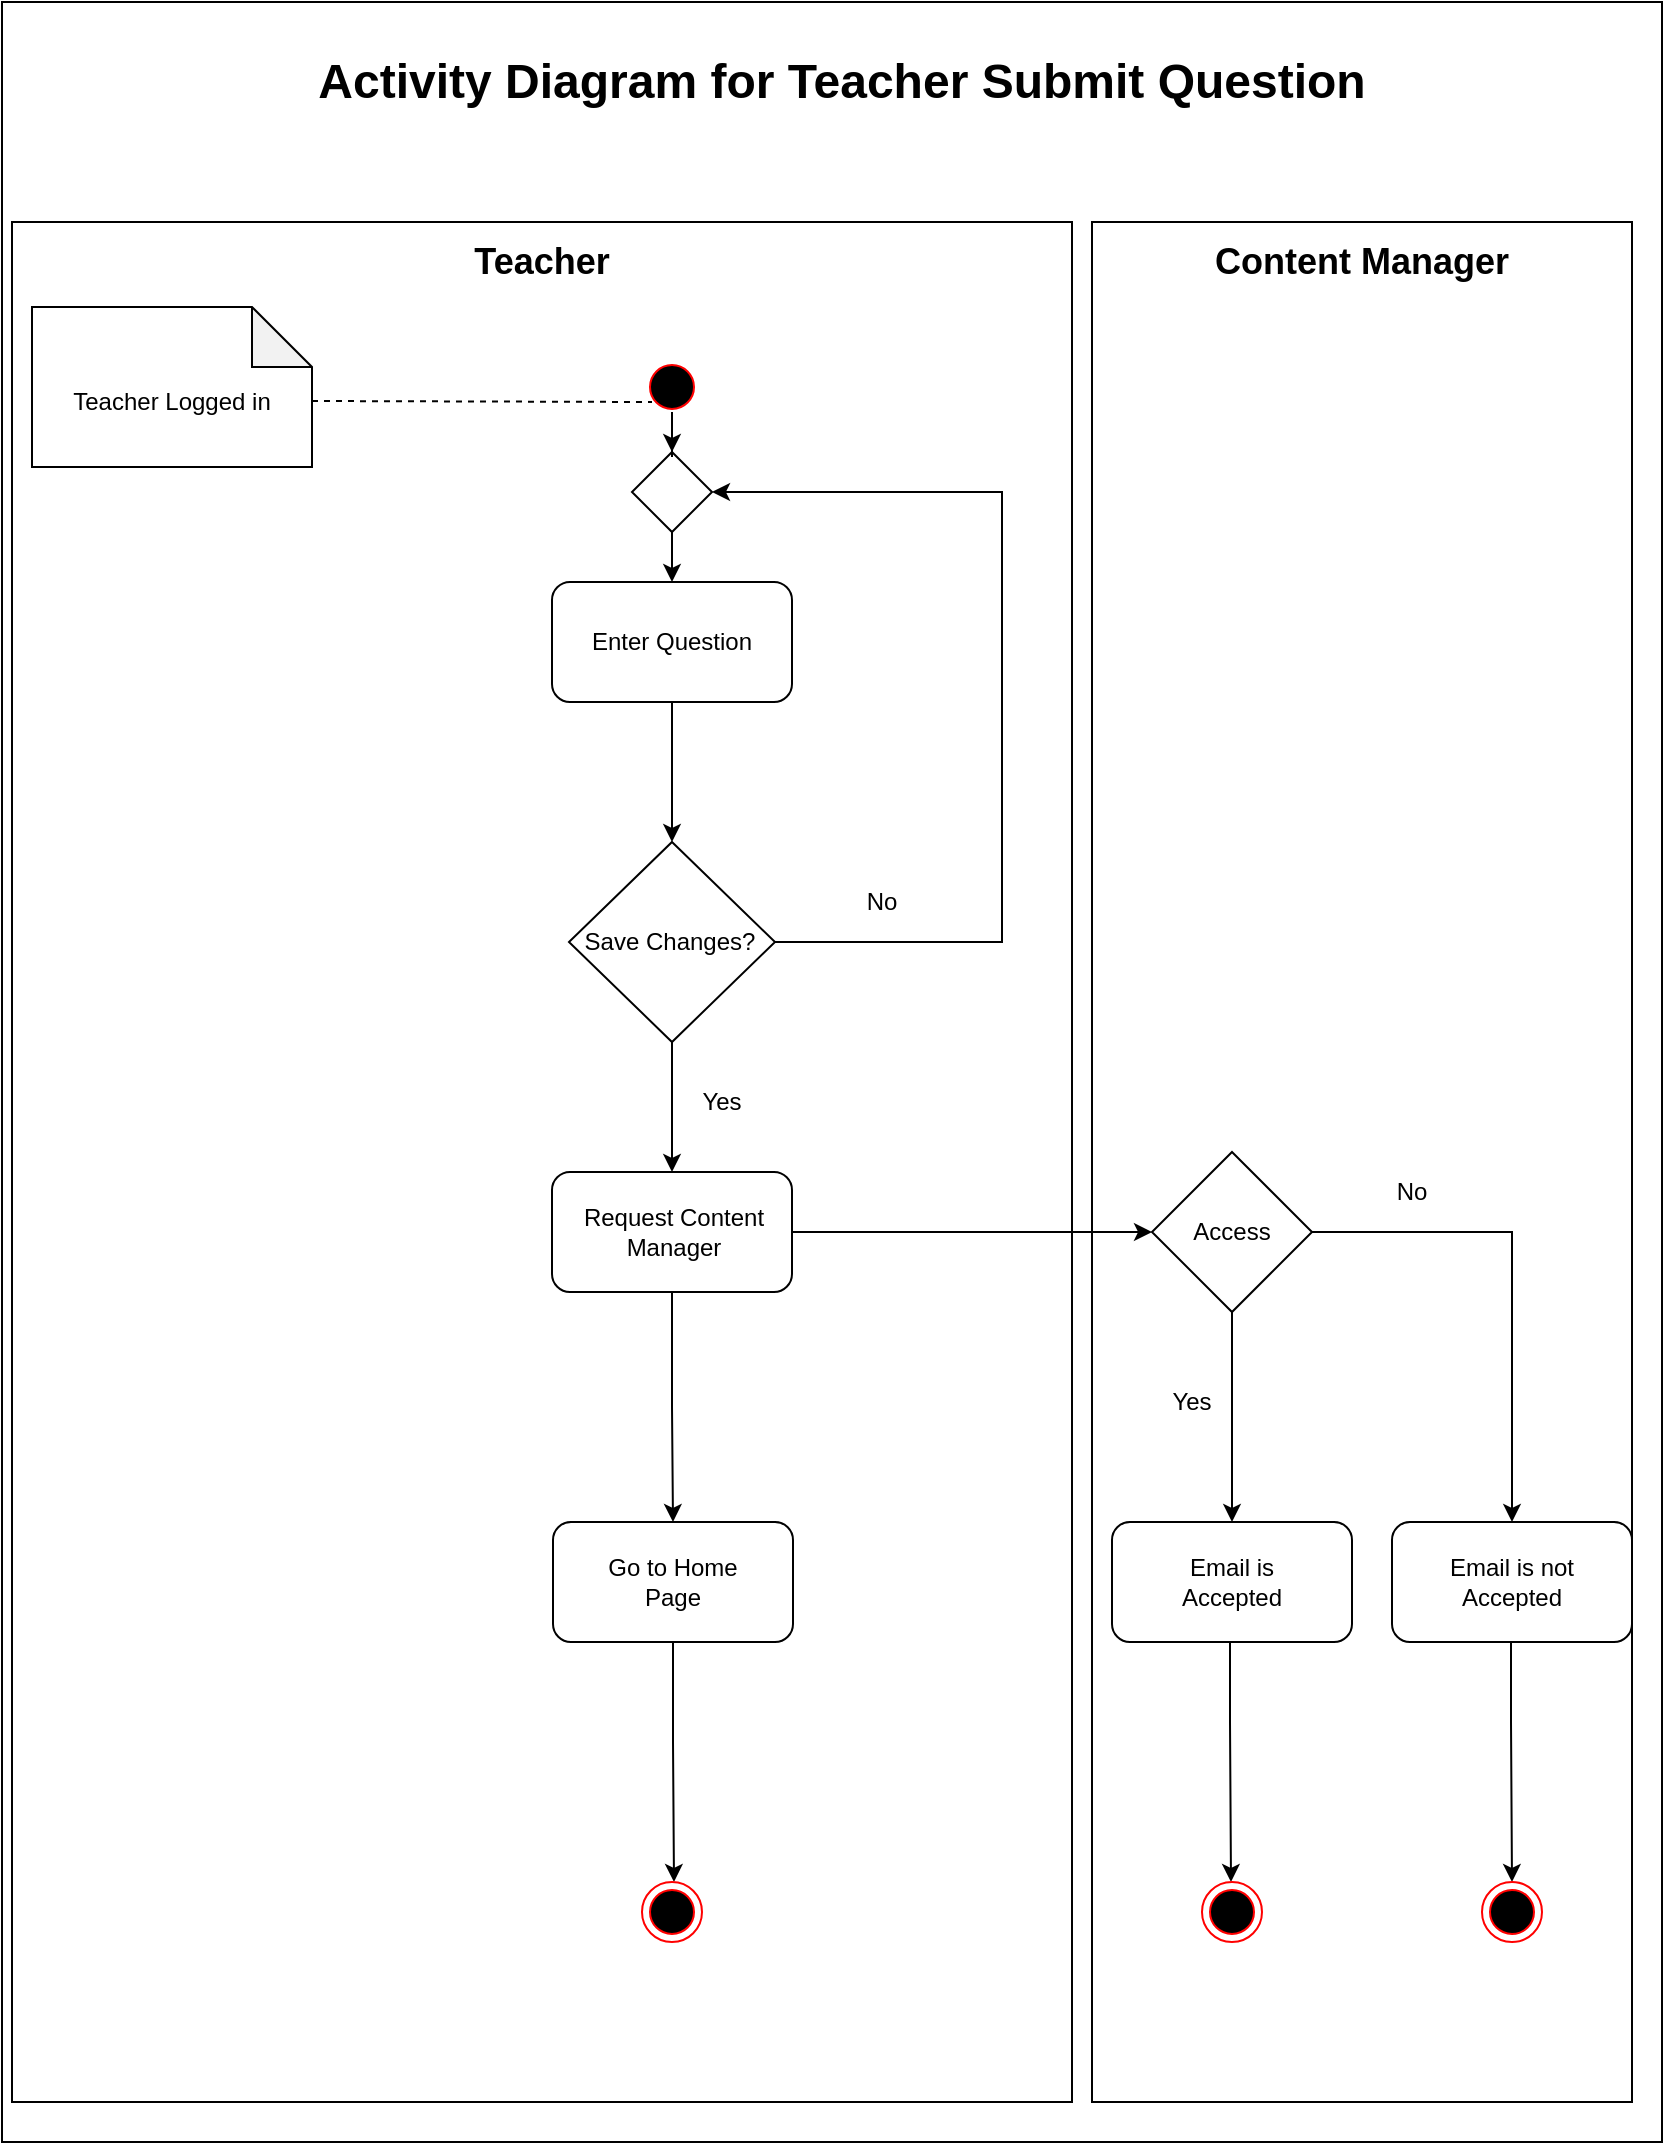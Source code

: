 <mxfile version="13.1.3" type="device"><diagram id="BdIilHtrlR9chm280QcV" name="Page-1"><mxGraphModel dx="868" dy="471" grid="1" gridSize="10" guides="1" tooltips="1" connect="1" arrows="1" fold="1" page="1" pageScale="1" pageWidth="850" pageHeight="1100" math="0" shadow="0"><root><mxCell id="0"/><mxCell id="1" parent="0"/><mxCell id="HknvjhKgZtYXD3BPKuo6-55" value="" style="rounded=0;whiteSpace=wrap;html=1;" parent="1" vertex="1"><mxGeometry x="5" y="10" width="830" height="1070" as="geometry"/></mxCell><mxCell id="lf3XsjxwjyFSs_X_NGFX-31" value="" style="rounded=0;whiteSpace=wrap;html=1;" vertex="1" parent="1"><mxGeometry x="550" y="120" width="270" height="940" as="geometry"/></mxCell><mxCell id="HknvjhKgZtYXD3BPKuo6-56" value="&lt;font style=&quot;font-size: 24px&quot;&gt;&lt;b&gt;Activity Diagram for Teacher Submit Question&lt;/b&gt;&lt;/font&gt;" style="text;html=1;strokeColor=none;fillColor=none;align=center;verticalAlign=middle;whiteSpace=wrap;rounded=0;" parent="1" vertex="1"><mxGeometry x="50" y="30" width="750" height="40" as="geometry"/></mxCell><mxCell id="lf3XsjxwjyFSs_X_NGFX-29" value="" style="rounded=0;whiteSpace=wrap;html=1;" vertex="1" parent="1"><mxGeometry x="10" y="120" width="530" height="940" as="geometry"/></mxCell><mxCell id="HknvjhKgZtYXD3BPKuo6-70" value="" style="edgeStyle=orthogonalEdgeStyle;rounded=0;orthogonalLoop=1;jettySize=auto;html=1;" parent="1" source="0PhBRQSnMe5M3OvecLdr-2" target="HknvjhKgZtYXD3BPKuo6-9" edge="1"><mxGeometry relative="1" as="geometry"/></mxCell><mxCell id="HknvjhKgZtYXD3BPKuo6-1" value="" style="ellipse;html=1;shape=startState;fillColor=#000000;strokeColor=#ff0000;" parent="1" vertex="1"><mxGeometry x="325" y="187.5" width="30" height="30" as="geometry"/></mxCell><mxCell id="HknvjhKgZtYXD3BPKuo6-92" value="" style="edgeStyle=orthogonalEdgeStyle;rounded=0;orthogonalLoop=1;jettySize=auto;html=1;" parent="1" source="HknvjhKgZtYXD3BPKuo6-9" edge="1"><mxGeometry relative="1" as="geometry"><mxPoint x="340" y="430" as="targetPoint"/></mxGeometry></mxCell><mxCell id="HknvjhKgZtYXD3BPKuo6-9" value="" style="rounded=1;whiteSpace=wrap;html=1;" parent="1" vertex="1"><mxGeometry x="280" y="300" width="120" height="60" as="geometry"/></mxCell><mxCell id="HknvjhKgZtYXD3BPKuo6-160" value="" style="edgeStyle=orthogonalEdgeStyle;rounded=0;orthogonalLoop=1;jettySize=auto;html=1;" parent="1" source="HknvjhKgZtYXD3BPKuo6-157" edge="1"><mxGeometry relative="1" as="geometry"><mxPoint x="341" y="950" as="targetPoint"/><Array as="points"><mxPoint x="341" y="880"/><mxPoint x="341" y="880"/></Array></mxGeometry></mxCell><mxCell id="HknvjhKgZtYXD3BPKuo6-157" value="" style="rounded=1;whiteSpace=wrap;html=1;" parent="1" vertex="1"><mxGeometry x="280.5" y="770" width="120" height="60" as="geometry"/></mxCell><mxCell id="HknvjhKgZtYXD3BPKuo6-24" value="" style="ellipse;html=1;shape=endState;fillColor=#000000;strokeColor=#ff0000;" parent="1" vertex="1"><mxGeometry x="325" y="950" width="30" height="30" as="geometry"/></mxCell><mxCell id="HknvjhKgZtYXD3BPKuo6-28" value="Enter Question" style="text;html=1;strokeColor=none;fillColor=none;align=center;verticalAlign=middle;whiteSpace=wrap;rounded=0;" parent="1" vertex="1"><mxGeometry x="295" y="320" width="90" height="20" as="geometry"/></mxCell><mxCell id="HknvjhKgZtYXD3BPKuo6-67" value="" style="shape=note;whiteSpace=wrap;html=1;backgroundOutline=1;darkOpacity=0.05;" parent="1" vertex="1"><mxGeometry x="20" y="162.5" width="140" height="80" as="geometry"/></mxCell><mxCell id="HknvjhKgZtYXD3BPKuo6-68" value="" style="endArrow=none;dashed=1;html=1;" parent="1" edge="1"><mxGeometry width="50" height="50" relative="1" as="geometry"><mxPoint x="160" y="209.5" as="sourcePoint"/><mxPoint x="330" y="210" as="targetPoint"/></mxGeometry></mxCell><mxCell id="HknvjhKgZtYXD3BPKuo6-69" value="Teacher Logged in" style="text;html=1;strokeColor=none;fillColor=none;align=center;verticalAlign=middle;whiteSpace=wrap;rounded=0;" parent="1" vertex="1"><mxGeometry x="30" y="187.5" width="120" height="45" as="geometry"/></mxCell><mxCell id="HknvjhKgZtYXD3BPKuo6-162" value="Go to Home Page" style="text;html=1;strokeColor=none;fillColor=none;align=center;verticalAlign=middle;whiteSpace=wrap;rounded=0;" parent="1" vertex="1"><mxGeometry x="302" y="790" width="77" height="20" as="geometry"/></mxCell><mxCell id="0PhBRQSnMe5M3OvecLdr-8" value="" style="edgeStyle=orthogonalEdgeStyle;rounded=0;orthogonalLoop=1;jettySize=auto;html=1;entryX=1;entryY=0.5;entryDx=0;entryDy=0;exitX=1;exitY=0.5;exitDx=0;exitDy=0;" parent="1" source="HknvjhKgZtYXD3BPKuo6-29" target="0PhBRQSnMe5M3OvecLdr-2" edge="1"><mxGeometry relative="1" as="geometry"><mxPoint x="472" y="625" as="targetPoint"/><Array as="points"><mxPoint x="505" y="480"/><mxPoint x="505" y="255"/></Array><mxPoint x="392" y="625" as="sourcePoint"/></mxGeometry></mxCell><mxCell id="0PhBRQSnMe5M3OvecLdr-2" value="" style="rhombus;whiteSpace=wrap;html=1;" parent="1" vertex="1"><mxGeometry x="320" y="235" width="40" height="40" as="geometry"/></mxCell><mxCell id="0PhBRQSnMe5M3OvecLdr-3" value="" style="edgeStyle=orthogonalEdgeStyle;rounded=0;orthogonalLoop=1;jettySize=auto;html=1;" parent="1" source="HknvjhKgZtYXD3BPKuo6-1" target="0PhBRQSnMe5M3OvecLdr-2" edge="1"><mxGeometry relative="1" as="geometry"><mxPoint x="340" y="217.5" as="sourcePoint"/><mxPoint x="340" y="280" as="targetPoint"/></mxGeometry></mxCell><mxCell id="0PhBRQSnMe5M3OvecLdr-9" value="No" style="text;html=1;strokeColor=none;fillColor=none;align=center;verticalAlign=middle;whiteSpace=wrap;rounded=0;" parent="1" vertex="1"><mxGeometry x="425" y="450" width="40" height="20" as="geometry"/></mxCell><mxCell id="lf3XsjxwjyFSs_X_NGFX-3" value="" style="edgeStyle=orthogonalEdgeStyle;rounded=0;orthogonalLoop=1;jettySize=auto;html=1;entryX=0.5;entryY=0;entryDx=0;entryDy=0;" edge="1" parent="1" source="lf3XsjxwjyFSs_X_NGFX-1" target="lf3XsjxwjyFSs_X_NGFX-2"><mxGeometry relative="1" as="geometry"/></mxCell><mxCell id="lf3XsjxwjyFSs_X_NGFX-1" value="" style="rhombus;whiteSpace=wrap;html=1;" vertex="1" parent="1"><mxGeometry x="288.5" y="430" width="103" height="100" as="geometry"/></mxCell><mxCell id="HknvjhKgZtYXD3BPKuo6-29" value="Save Changes?" style="text;html=1;strokeColor=none;fillColor=none;align=center;verticalAlign=middle;whiteSpace=wrap;rounded=0;" parent="1" vertex="1"><mxGeometry x="288.5" y="460" width="100" height="40" as="geometry"/></mxCell><mxCell id="lf3XsjxwjyFSs_X_NGFX-8" value="" style="edgeStyle=orthogonalEdgeStyle;rounded=0;orthogonalLoop=1;jettySize=auto;html=1;entryX=0.5;entryY=0;entryDx=0;entryDy=0;" edge="1" parent="1" source="lf3XsjxwjyFSs_X_NGFX-2" target="HknvjhKgZtYXD3BPKuo6-157"><mxGeometry relative="1" as="geometry"><mxPoint x="340" y="735" as="targetPoint"/></mxGeometry></mxCell><mxCell id="lf3XsjxwjyFSs_X_NGFX-10" value="" style="edgeStyle=orthogonalEdgeStyle;rounded=0;orthogonalLoop=1;jettySize=auto;html=1;entryX=0;entryY=0.5;entryDx=0;entryDy=0;" edge="1" parent="1" source="lf3XsjxwjyFSs_X_NGFX-2" target="lf3XsjxwjyFSs_X_NGFX-11"><mxGeometry relative="1" as="geometry"><mxPoint x="480" y="625" as="targetPoint"/></mxGeometry></mxCell><mxCell id="lf3XsjxwjyFSs_X_NGFX-2" value="" style="rounded=1;whiteSpace=wrap;html=1;" vertex="1" parent="1"><mxGeometry x="280" y="595" width="120" height="60" as="geometry"/></mxCell><mxCell id="HknvjhKgZtYXD3BPKuo6-106" value="Request Content Manager" style="text;html=1;strokeColor=none;fillColor=none;align=center;verticalAlign=middle;whiteSpace=wrap;rounded=0;" parent="1" vertex="1"><mxGeometry x="291.5" y="610" width="98" height="30" as="geometry"/></mxCell><mxCell id="lf3XsjxwjyFSs_X_NGFX-4" value="Yes" style="text;html=1;strokeColor=none;fillColor=none;align=center;verticalAlign=middle;whiteSpace=wrap;rounded=0;" vertex="1" parent="1"><mxGeometry x="345" y="550" width="40" height="20" as="geometry"/></mxCell><mxCell id="lf3XsjxwjyFSs_X_NGFX-15" value="" style="edgeStyle=orthogonalEdgeStyle;rounded=0;orthogonalLoop=1;jettySize=auto;html=1;entryX=0.5;entryY=0;entryDx=0;entryDy=0;entryPerimeter=0;" edge="1" parent="1" source="lf3XsjxwjyFSs_X_NGFX-11" target="lf3XsjxwjyFSs_X_NGFX-19"><mxGeometry relative="1" as="geometry"><mxPoint x="760" y="766" as="targetPoint"/><Array as="points"><mxPoint x="760" y="625"/></Array></mxGeometry></mxCell><mxCell id="lf3XsjxwjyFSs_X_NGFX-18" value="" style="edgeStyle=orthogonalEdgeStyle;rounded=0;orthogonalLoop=1;jettySize=auto;html=1;entryX=0.5;entryY=0;entryDx=0;entryDy=0;" edge="1" parent="1" source="lf3XsjxwjyFSs_X_NGFX-11" target="lf3XsjxwjyFSs_X_NGFX-16"><mxGeometry relative="1" as="geometry"><mxPoint x="620" y="745" as="targetPoint"/></mxGeometry></mxCell><mxCell id="lf3XsjxwjyFSs_X_NGFX-11" value="" style="rhombus;whiteSpace=wrap;html=1;" vertex="1" parent="1"><mxGeometry x="580" y="585" width="80" height="80" as="geometry"/></mxCell><mxCell id="lf3XsjxwjyFSs_X_NGFX-16" value="" style="rounded=1;whiteSpace=wrap;html=1;" vertex="1" parent="1"><mxGeometry x="560" y="770" width="120" height="60" as="geometry"/></mxCell><mxCell id="lf3XsjxwjyFSs_X_NGFX-19" value="" style="rounded=1;whiteSpace=wrap;html=1;" vertex="1" parent="1"><mxGeometry x="700" y="770" width="120" height="60" as="geometry"/></mxCell><mxCell id="lf3XsjxwjyFSs_X_NGFX-20" value="Access" style="text;html=1;strokeColor=none;fillColor=none;align=center;verticalAlign=middle;whiteSpace=wrap;rounded=0;" vertex="1" parent="1"><mxGeometry x="600" y="615" width="40" height="20" as="geometry"/></mxCell><mxCell id="lf3XsjxwjyFSs_X_NGFX-21" value="Yes" style="text;html=1;strokeColor=none;fillColor=none;align=center;verticalAlign=middle;whiteSpace=wrap;rounded=0;" vertex="1" parent="1"><mxGeometry x="580" y="700" width="40" height="20" as="geometry"/></mxCell><mxCell id="lf3XsjxwjyFSs_X_NGFX-22" value="No" style="text;html=1;strokeColor=none;fillColor=none;align=center;verticalAlign=middle;whiteSpace=wrap;rounded=0;" vertex="1" parent="1"><mxGeometry x="690" y="595" width="40" height="20" as="geometry"/></mxCell><mxCell id="lf3XsjxwjyFSs_X_NGFX-23" value="Email is Accepted" style="text;html=1;strokeColor=none;fillColor=none;align=center;verticalAlign=middle;whiteSpace=wrap;rounded=0;" vertex="1" parent="1"><mxGeometry x="575" y="790" width="90" height="20" as="geometry"/></mxCell><mxCell id="lf3XsjxwjyFSs_X_NGFX-24" value="Email is not Accepted" style="text;html=1;strokeColor=none;fillColor=none;align=center;verticalAlign=middle;whiteSpace=wrap;rounded=0;" vertex="1" parent="1"><mxGeometry x="715" y="785" width="90" height="30" as="geometry"/></mxCell><mxCell id="lf3XsjxwjyFSs_X_NGFX-25" value="" style="edgeStyle=orthogonalEdgeStyle;rounded=0;orthogonalLoop=1;jettySize=auto;html=1;" edge="1" parent="1"><mxGeometry relative="1" as="geometry"><mxPoint x="619" y="830" as="sourcePoint"/><mxPoint x="619.5" y="950" as="targetPoint"/><Array as="points"><mxPoint x="619.5" y="870"/><mxPoint x="619.5" y="870"/></Array></mxGeometry></mxCell><mxCell id="lf3XsjxwjyFSs_X_NGFX-26" value="" style="edgeStyle=orthogonalEdgeStyle;rounded=0;orthogonalLoop=1;jettySize=auto;html=1;" edge="1" parent="1"><mxGeometry relative="1" as="geometry"><mxPoint x="759.5" y="830" as="sourcePoint"/><mxPoint x="760" y="950" as="targetPoint"/><Array as="points"><mxPoint x="760" y="870"/><mxPoint x="760" y="870"/></Array></mxGeometry></mxCell><mxCell id="lf3XsjxwjyFSs_X_NGFX-27" value="" style="ellipse;html=1;shape=endState;fillColor=#000000;strokeColor=#ff0000;" vertex="1" parent="1"><mxGeometry x="605" y="950" width="30" height="30" as="geometry"/></mxCell><mxCell id="lf3XsjxwjyFSs_X_NGFX-28" value="" style="ellipse;html=1;shape=endState;fillColor=#000000;strokeColor=#ff0000;" vertex="1" parent="1"><mxGeometry x="745" y="950" width="30" height="30" as="geometry"/></mxCell><mxCell id="lf3XsjxwjyFSs_X_NGFX-32" value="&lt;b&gt;&lt;font style=&quot;font-size: 18px&quot;&gt;Teacher&lt;/font&gt;&lt;/b&gt;" style="text;html=1;strokeColor=none;fillColor=none;align=center;verticalAlign=middle;whiteSpace=wrap;rounded=0;" vertex="1" parent="1"><mxGeometry x="255" y="130" width="40" height="20" as="geometry"/></mxCell><mxCell id="lf3XsjxwjyFSs_X_NGFX-33" value="&lt;b&gt;&lt;font style=&quot;font-size: 18px&quot;&gt;Content Manager&lt;/font&gt;&lt;/b&gt;" style="text;html=1;strokeColor=none;fillColor=none;align=center;verticalAlign=middle;whiteSpace=wrap;rounded=0;" vertex="1" parent="1"><mxGeometry x="595" y="130" width="180" height="20" as="geometry"/></mxCell></root></mxGraphModel></diagram></mxfile>